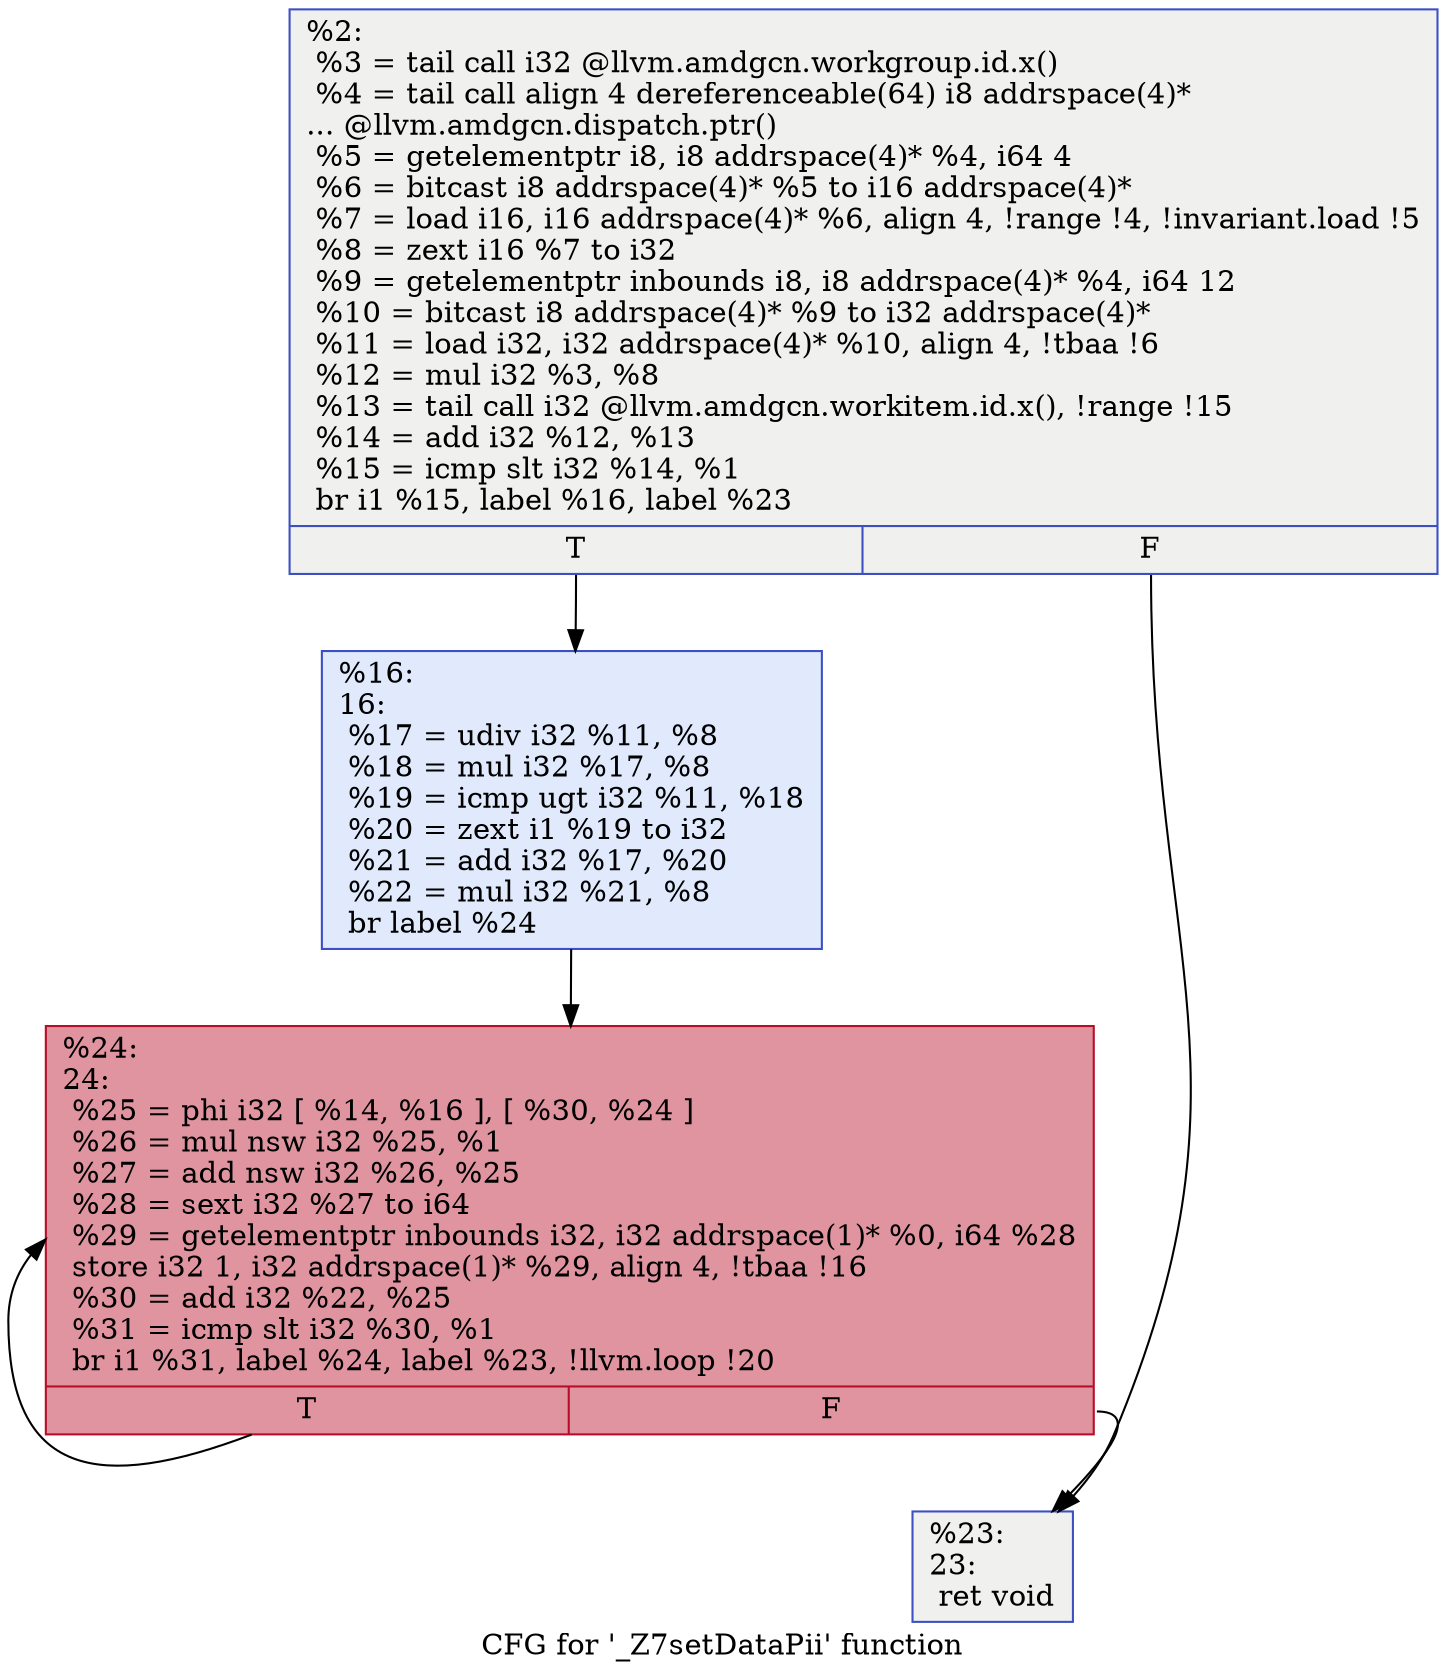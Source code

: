 digraph "CFG for '_Z7setDataPii' function" {
	label="CFG for '_Z7setDataPii' function";

	Node0x5c9e290 [shape=record,color="#3d50c3ff", style=filled, fillcolor="#dedcdb70",label="{%2:\l  %3 = tail call i32 @llvm.amdgcn.workgroup.id.x()\l  %4 = tail call align 4 dereferenceable(64) i8 addrspace(4)*\l... @llvm.amdgcn.dispatch.ptr()\l  %5 = getelementptr i8, i8 addrspace(4)* %4, i64 4\l  %6 = bitcast i8 addrspace(4)* %5 to i16 addrspace(4)*\l  %7 = load i16, i16 addrspace(4)* %6, align 4, !range !4, !invariant.load !5\l  %8 = zext i16 %7 to i32\l  %9 = getelementptr inbounds i8, i8 addrspace(4)* %4, i64 12\l  %10 = bitcast i8 addrspace(4)* %9 to i32 addrspace(4)*\l  %11 = load i32, i32 addrspace(4)* %10, align 4, !tbaa !6\l  %12 = mul i32 %3, %8\l  %13 = tail call i32 @llvm.amdgcn.workitem.id.x(), !range !15\l  %14 = add i32 %12, %13\l  %15 = icmp slt i32 %14, %1\l  br i1 %15, label %16, label %23\l|{<s0>T|<s1>F}}"];
	Node0x5c9e290:s0 -> Node0x5ca04c0;
	Node0x5c9e290:s1 -> Node0x5ca0550;
	Node0x5ca04c0 [shape=record,color="#3d50c3ff", style=filled, fillcolor="#b9d0f970",label="{%16:\l16:                                               \l  %17 = udiv i32 %11, %8\l  %18 = mul i32 %17, %8\l  %19 = icmp ugt i32 %11, %18\l  %20 = zext i1 %19 to i32\l  %21 = add i32 %17, %20\l  %22 = mul i32 %21, %8\l  br label %24\l}"];
	Node0x5ca04c0 -> Node0x5ca0a50;
	Node0x5ca0550 [shape=record,color="#3d50c3ff", style=filled, fillcolor="#dedcdb70",label="{%23:\l23:                                               \l  ret void\l}"];
	Node0x5ca0a50 [shape=record,color="#b70d28ff", style=filled, fillcolor="#b70d2870",label="{%24:\l24:                                               \l  %25 = phi i32 [ %14, %16 ], [ %30, %24 ]\l  %26 = mul nsw i32 %25, %1\l  %27 = add nsw i32 %26, %25\l  %28 = sext i32 %27 to i64\l  %29 = getelementptr inbounds i32, i32 addrspace(1)* %0, i64 %28\l  store i32 1, i32 addrspace(1)* %29, align 4, !tbaa !16\l  %30 = add i32 %22, %25\l  %31 = icmp slt i32 %30, %1\l  br i1 %31, label %24, label %23, !llvm.loop !20\l|{<s0>T|<s1>F}}"];
	Node0x5ca0a50:s0 -> Node0x5ca0a50;
	Node0x5ca0a50:s1 -> Node0x5ca0550;
}
